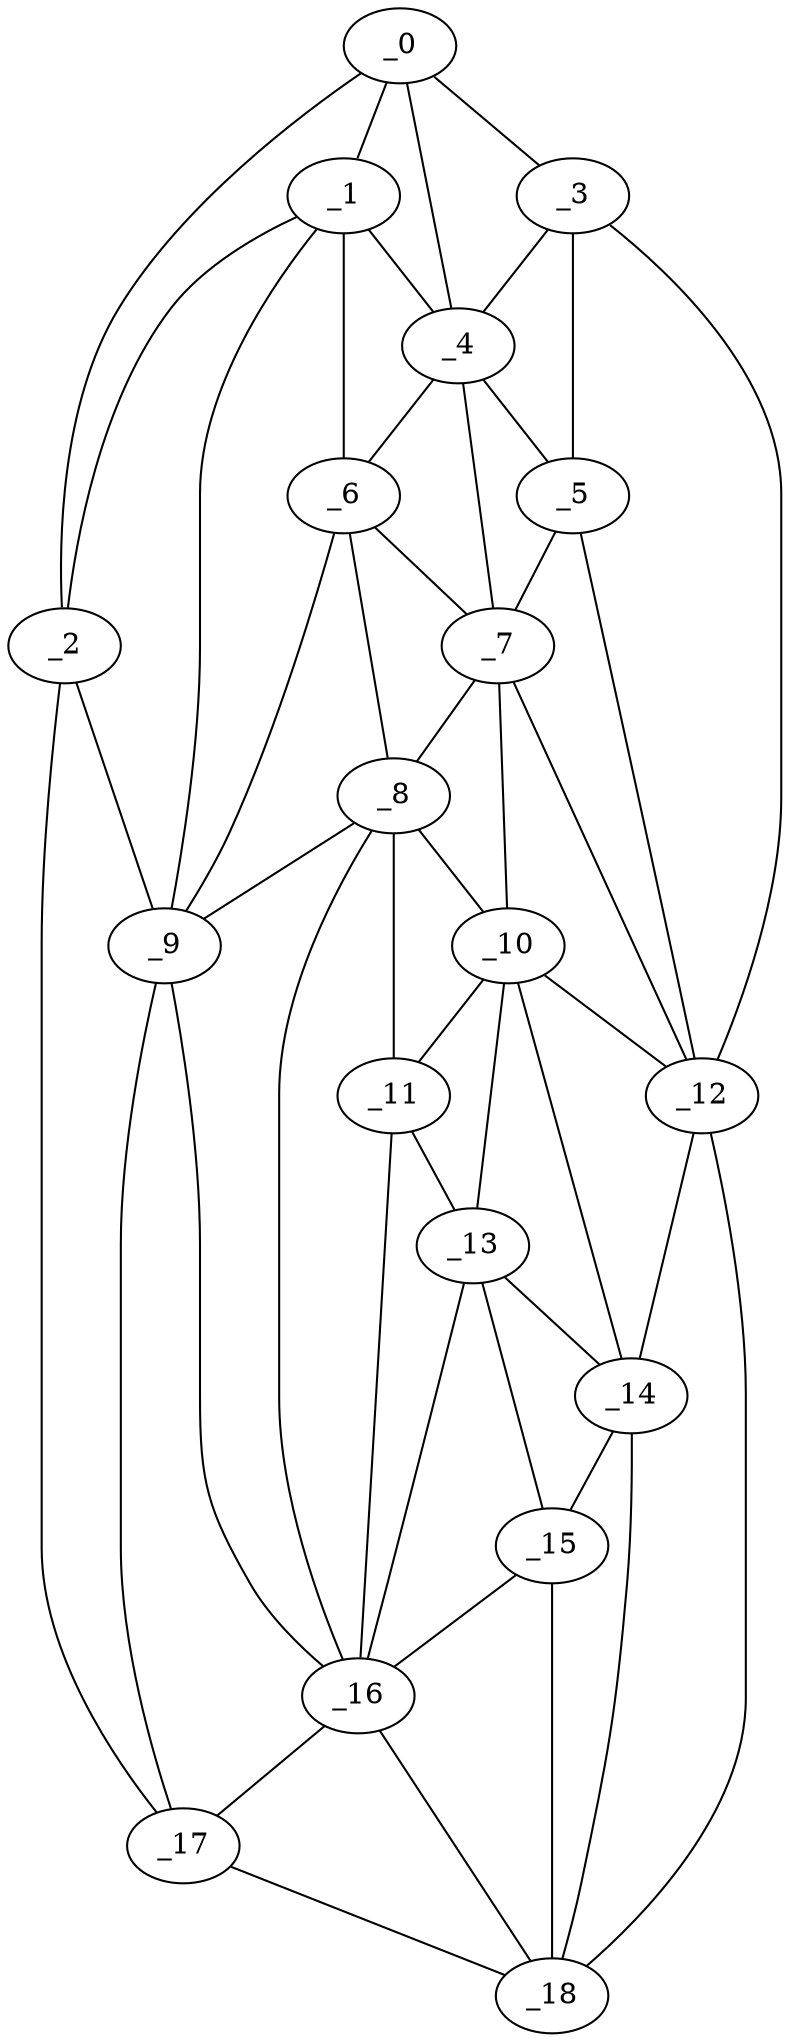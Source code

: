 graph "obj55__85.gxl" {
	_0	 [x=34,
		y=13];
	_1	 [x=35,
		y=21];
	_0 -- _1	 [valence=2];
	_2	 [x=37,
		y=98];
	_0 -- _2	 [valence=1];
	_3	 [x=41,
		y=4];
	_0 -- _3	 [valence=1];
	_4	 [x=46,
		y=15];
	_0 -- _4	 [valence=1];
	_1 -- _2	 [valence=1];
	_1 -- _4	 [valence=2];
	_6	 [x=54,
		y=26];
	_1 -- _6	 [valence=2];
	_9	 [x=64,
		y=79];
	_1 -- _9	 [valence=2];
	_2 -- _9	 [valence=2];
	_17	 [x=95,
		y=91];
	_2 -- _17	 [valence=1];
	_3 -- _4	 [valence=2];
	_5	 [x=50,
		y=8];
	_3 -- _5	 [valence=2];
	_12	 [x=74,
		y=8];
	_3 -- _12	 [valence=1];
	_4 -- _5	 [valence=2];
	_4 -- _6	 [valence=1];
	_7	 [x=60,
		y=10];
	_4 -- _7	 [valence=2];
	_5 -- _7	 [valence=2];
	_5 -- _12	 [valence=2];
	_6 -- _7	 [valence=2];
	_8	 [x=62,
		y=25];
	_6 -- _8	 [valence=2];
	_6 -- _9	 [valence=2];
	_7 -- _8	 [valence=2];
	_10	 [x=73,
		y=21];
	_7 -- _10	 [valence=2];
	_7 -- _12	 [valence=2];
	_8 -- _9	 [valence=2];
	_8 -- _10	 [valence=2];
	_11	 [x=73,
		y=24];
	_8 -- _11	 [valence=2];
	_16	 [x=93,
		y=51];
	_8 -- _16	 [valence=2];
	_9 -- _16	 [valence=2];
	_9 -- _17	 [valence=2];
	_10 -- _11	 [valence=2];
	_10 -- _12	 [valence=2];
	_13	 [x=82,
		y=25];
	_10 -- _13	 [valence=2];
	_14	 [x=85,
		y=18];
	_10 -- _14	 [valence=2];
	_11 -- _13	 [valence=2];
	_11 -- _16	 [valence=2];
	_12 -- _14	 [valence=1];
	_18	 [x=96,
		y=16];
	_12 -- _18	 [valence=1];
	_13 -- _14	 [valence=1];
	_15	 [x=93,
		y=27];
	_13 -- _15	 [valence=2];
	_13 -- _16	 [valence=2];
	_14 -- _15	 [valence=1];
	_14 -- _18	 [valence=2];
	_15 -- _16	 [valence=1];
	_15 -- _18	 [valence=2];
	_16 -- _17	 [valence=2];
	_16 -- _18	 [valence=2];
	_17 -- _18	 [valence=1];
}

